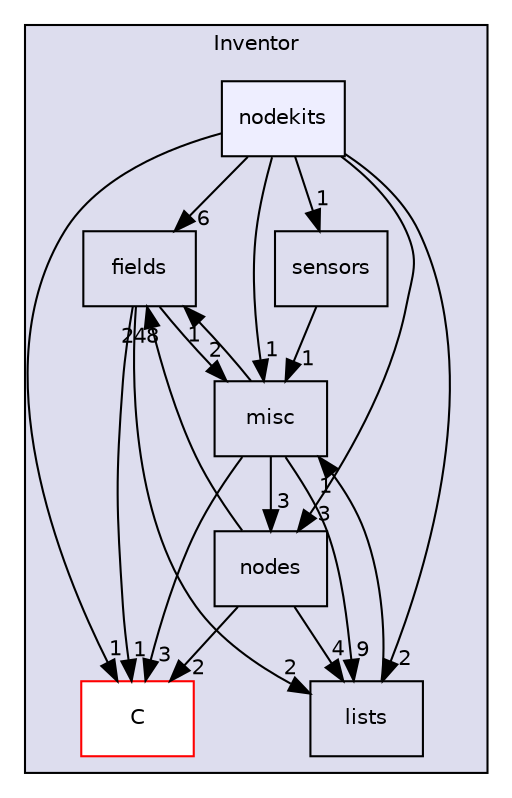 digraph "include/Inventor/nodekits" {
  compound=true
  node [ fontsize="10", fontname="Helvetica"];
  edge [ labelfontsize="10", labelfontname="Helvetica"];
  subgraph clusterdir_469ed70aca823fd8322768ad54869f94 {
    graph [ bgcolor="#ddddee", pencolor="black", label="Inventor" fontname="Helvetica", fontsize="10", URL="dir_469ed70aca823fd8322768ad54869f94.html"]
  dir_3a848b90e1404780a5d06bb25bf974e3 [shape=box label="fields" URL="dir_3a848b90e1404780a5d06bb25bf974e3.html"];
  dir_96df189ef76bfc7d388f50375a650750 [shape=box label="sensors" URL="dir_96df189ef76bfc7d388f50375a650750.html"];
  dir_a1c1d9fc954b6310fc06e1f59b6e0117 [shape=box label="nodes" URL="dir_a1c1d9fc954b6310fc06e1f59b6e0117.html"];
  dir_c6fd86a54b85be66f511a749989088b2 [shape=box label="misc" URL="dir_c6fd86a54b85be66f511a749989088b2.html"];
  dir_c926cf464acaebc2091d00c8a935648f [shape=box label="C" fillcolor="white" style="filled" color="red" URL="dir_c926cf464acaebc2091d00c8a935648f.html"];
  dir_ca70c12236109a46e85d75bbee1802dc [shape=box label="lists" URL="dir_ca70c12236109a46e85d75bbee1802dc.html"];
  dir_9a2009052589fb2a7456603853aac0dd [shape=box, label="nodekits", style="filled", fillcolor="#eeeeff", pencolor="black", URL="dir_9a2009052589fb2a7456603853aac0dd.html"];
  }
  dir_3a848b90e1404780a5d06bb25bf974e3->dir_c6fd86a54b85be66f511a749989088b2 [headlabel="2", labeldistance=1.5 headhref="dir_000031_000033.html"];
  dir_3a848b90e1404780a5d06bb25bf974e3->dir_c926cf464acaebc2091d00c8a935648f [headlabel="1", labeldistance=1.5 headhref="dir_000031_000016.html"];
  dir_3a848b90e1404780a5d06bb25bf974e3->dir_ca70c12236109a46e85d75bbee1802dc [headlabel="2", labeldistance=1.5 headhref="dir_000031_000032.html"];
  dir_96df189ef76bfc7d388f50375a650750->dir_c6fd86a54b85be66f511a749989088b2 [headlabel="1", labeldistance=1.5 headhref="dir_000041_000033.html"];
  dir_c6fd86a54b85be66f511a749989088b2->dir_3a848b90e1404780a5d06bb25bf974e3 [headlabel="1", labeldistance=1.5 headhref="dir_000033_000031.html"];
  dir_c6fd86a54b85be66f511a749989088b2->dir_a1c1d9fc954b6310fc06e1f59b6e0117 [headlabel="3", labeldistance=1.5 headhref="dir_000033_000038.html"];
  dir_c6fd86a54b85be66f511a749989088b2->dir_c926cf464acaebc2091d00c8a935648f [headlabel="3", labeldistance=1.5 headhref="dir_000033_000016.html"];
  dir_c6fd86a54b85be66f511a749989088b2->dir_ca70c12236109a46e85d75bbee1802dc [headlabel="9", labeldistance=1.5 headhref="dir_000033_000032.html"];
  dir_a1c1d9fc954b6310fc06e1f59b6e0117->dir_3a848b90e1404780a5d06bb25bf974e3 [headlabel="248", labeldistance=1.5 headhref="dir_000038_000031.html"];
  dir_a1c1d9fc954b6310fc06e1f59b6e0117->dir_c926cf464acaebc2091d00c8a935648f [headlabel="2", labeldistance=1.5 headhref="dir_000038_000016.html"];
  dir_a1c1d9fc954b6310fc06e1f59b6e0117->dir_ca70c12236109a46e85d75bbee1802dc [headlabel="4", labeldistance=1.5 headhref="dir_000038_000032.html"];
  dir_9a2009052589fb2a7456603853aac0dd->dir_3a848b90e1404780a5d06bb25bf974e3 [headlabel="6", labeldistance=1.5 headhref="dir_000037_000031.html"];
  dir_9a2009052589fb2a7456603853aac0dd->dir_96df189ef76bfc7d388f50375a650750 [headlabel="1", labeldistance=1.5 headhref="dir_000037_000041.html"];
  dir_9a2009052589fb2a7456603853aac0dd->dir_a1c1d9fc954b6310fc06e1f59b6e0117 [headlabel="3", labeldistance=1.5 headhref="dir_000037_000038.html"];
  dir_9a2009052589fb2a7456603853aac0dd->dir_c6fd86a54b85be66f511a749989088b2 [headlabel="1", labeldistance=1.5 headhref="dir_000037_000033.html"];
  dir_9a2009052589fb2a7456603853aac0dd->dir_c926cf464acaebc2091d00c8a935648f [headlabel="1", labeldistance=1.5 headhref="dir_000037_000016.html"];
  dir_9a2009052589fb2a7456603853aac0dd->dir_ca70c12236109a46e85d75bbee1802dc [headlabel="2", labeldistance=1.5 headhref="dir_000037_000032.html"];
  dir_ca70c12236109a46e85d75bbee1802dc->dir_c6fd86a54b85be66f511a749989088b2 [headlabel="1", labeldistance=1.5 headhref="dir_000032_000033.html"];
}

